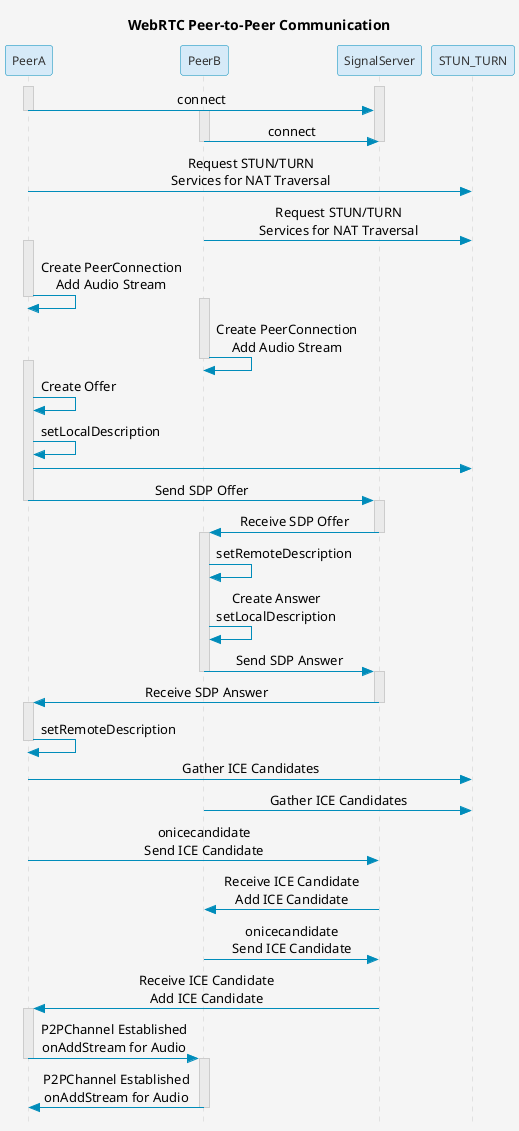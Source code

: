 @startuml 
title WebRTC Peer-to-Peer Communication

skinparam sequenceMessageAlign center
skinparam style strictuml
' skinparam responseMessageBelowArrow true
skinparam backgroundColor #F5F5F5  
skinparam sequence {
  ArrowColor #008CBA  
  ActorBorderColor #666666  
  LifeLineBorderColor #CCCCCC  
  LifeLineBackgroundColor #EAEAEA  

  ParticipantBorderColor #008CBA  
  ParticipantBackgroundColor #D6EAF8  
  ParticipantFontSize 12  
  ParticipantFontColor #333333  

  ActorBackgroundColor #FFFFFF  
  ActorFontColor #333333  
  ActorFontSize 17  
  ActorFontName Helvetica
}
participant PeerA as A
participant PeerB as B
participant SignalServer as Signal
participant STUN_TURN

activate A
activate Signal
A -> Signal: connect
deactivate A

activate B
B -> Signal: connect
deactivate Signal
deactivate B

A -> STUN_TURN: Request STUN/TURN\nServices for NAT Traversal
B -> STUN_TURN: Request STUN/TURN\nServices for NAT Traversal

activate A
A -> A: Create PeerConnection\nAdd Audio Stream
deactivate A

activate B
B -> B: Create PeerConnection\nAdd Audio Stream
deactivate B

activate A
A -> A: Create Offer
A -> A: setLocalDescription
A -> STUN_TURN: 
A -> Signal: Send SDP Offer
deactivate A

activate Signal
Signal -> B: Receive SDP Offer
deactivate Signal

activate B
B -> B: setRemoteDescription
B -> B: Create Answer\nsetLocalDescription
B -> Signal: Send SDP Answer
deactivate B

activate Signal
Signal -> A: Receive SDP Answer
deactivate Signal

activate A
A -> A: setRemoteDescription
deactivate A

A -> STUN_TURN: Gather ICE Candidates
B -> STUN_TURN: Gather ICE Candidates

A -> Signal: onicecandidate\nSend ICE Candidate
Signal -> B: Receive ICE Candidate\nAdd ICE Candidate
B -> Signal: onicecandidate\nSend ICE Candidate
Signal -> A: Receive ICE Candidate\nAdd ICE Candidate

activate A
A -> B: P2PChannel Established\nonAddStream for Audio
deactivate A

activate B
B -> A: P2PChannel Established\nonAddStream for Audio
deactivate B

@enduml

